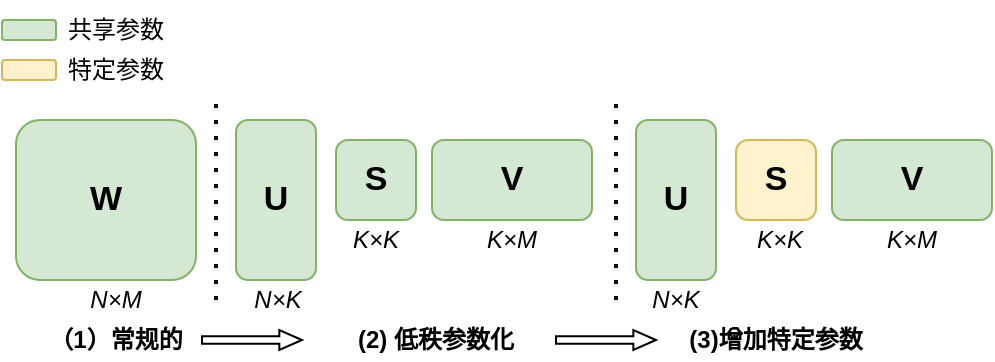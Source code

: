<mxfile version="22.1.16" type="device">
  <diagram name="第 1 页" id="iF8MFXbjkBzksL31KR3i">
    <mxGraphModel dx="4410" dy="621" grid="1" gridSize="10" guides="1" tooltips="1" connect="1" arrows="1" fold="1" page="1" pageScale="1" pageWidth="3300" pageHeight="4681" math="0" shadow="0">
      <root>
        <mxCell id="0" />
        <mxCell id="1" parent="0" />
        <mxCell id="R5xB0aFQ8kDhO29mvLJs-1" value="&lt;b&gt;&lt;font style=&quot;font-size: 17px;&quot;&gt;W&lt;/font&gt;&lt;/b&gt;" style="rounded=1;whiteSpace=wrap;html=1;fillColor=#d5e8d4;strokeColor=#82b366;" parent="1" vertex="1">
          <mxGeometry x="-260" y="120" width="90" height="80" as="geometry" />
        </mxCell>
        <mxCell id="R5xB0aFQ8kDhO29mvLJs-2" value="" style="endArrow=none;dashed=1;html=1;dashPattern=1 3;strokeWidth=2;rounded=0;" parent="1" edge="1">
          <mxGeometry width="50" height="50" relative="1" as="geometry">
            <mxPoint x="-160" y="210" as="sourcePoint" />
            <mxPoint x="-160" y="110" as="targetPoint" />
          </mxGeometry>
        </mxCell>
        <mxCell id="R5xB0aFQ8kDhO29mvLJs-3" value="&lt;b&gt;&lt;font style=&quot;font-size: 17px;&quot;&gt;U&lt;/font&gt;&lt;/b&gt;" style="rounded=1;whiteSpace=wrap;html=1;fillColor=#d5e8d4;strokeColor=#82b366;" parent="1" vertex="1">
          <mxGeometry x="-150" y="120" width="40" height="80" as="geometry" />
        </mxCell>
        <mxCell id="R5xB0aFQ8kDhO29mvLJs-4" value="&lt;b&gt;&lt;font style=&quot;font-size: 17px;&quot;&gt;S&lt;/font&gt;&lt;/b&gt;" style="rounded=1;whiteSpace=wrap;html=1;fillColor=#d5e8d4;strokeColor=#82b366;" parent="1" vertex="1">
          <mxGeometry x="-100" y="130" width="40" height="40" as="geometry" />
        </mxCell>
        <mxCell id="R5xB0aFQ8kDhO29mvLJs-5" value="&lt;b&gt;&lt;font style=&quot;font-size: 17px;&quot;&gt;V&lt;/font&gt;&lt;/b&gt;" style="rounded=1;whiteSpace=wrap;html=1;fillColor=#d5e8d4;strokeColor=#82b366;direction=south;" parent="1" vertex="1">
          <mxGeometry x="-52" y="130" width="80" height="40" as="geometry" />
        </mxCell>
        <mxCell id="R5xB0aFQ8kDhO29mvLJs-6" value="" style="endArrow=none;dashed=1;html=1;dashPattern=1 3;strokeWidth=2;rounded=0;" parent="1" edge="1">
          <mxGeometry width="50" height="50" relative="1" as="geometry">
            <mxPoint x="40" y="210" as="sourcePoint" />
            <mxPoint x="40" y="110" as="targetPoint" />
          </mxGeometry>
        </mxCell>
        <mxCell id="R5xB0aFQ8kDhO29mvLJs-7" value="&lt;b&gt;&lt;font style=&quot;font-size: 17px;&quot;&gt;U&lt;/font&gt;&lt;/b&gt;" style="rounded=1;whiteSpace=wrap;html=1;fillColor=#d5e8d4;strokeColor=#82b366;" parent="1" vertex="1">
          <mxGeometry x="50" y="120" width="40" height="80" as="geometry" />
        </mxCell>
        <mxCell id="R5xB0aFQ8kDhO29mvLJs-8" value="&lt;b style=&quot;border-color: var(--border-color);&quot;&gt;&lt;font style=&quot;border-color: var(--border-color); font-size: 17px;&quot;&gt;S&lt;/font&gt;&lt;/b&gt;" style="rounded=1;whiteSpace=wrap;html=1;fillColor=#fff2cc;strokeColor=#d6b656;" parent="1" vertex="1">
          <mxGeometry x="100" y="130" width="40" height="40" as="geometry" />
        </mxCell>
        <mxCell id="R5xB0aFQ8kDhO29mvLJs-9" value="&lt;b style=&quot;border-color: var(--border-color);&quot;&gt;&lt;font style=&quot;border-color: var(--border-color); font-size: 17px;&quot;&gt;V&lt;/font&gt;&lt;/b&gt;" style="rounded=1;whiteSpace=wrap;html=1;fillColor=#d5e8d4;strokeColor=#82b366;direction=south;" parent="1" vertex="1">
          <mxGeometry x="148" y="130" width="80" height="40" as="geometry" />
        </mxCell>
        <mxCell id="R5xB0aFQ8kDhO29mvLJs-10" value="&lt;b&gt;（1）常规的&lt;/b&gt;" style="text;html=1;strokeColor=none;fillColor=none;align=center;verticalAlign=middle;whiteSpace=wrap;rounded=0;" parent="1" vertex="1">
          <mxGeometry x="-250" y="220" width="80" height="20" as="geometry" />
        </mxCell>
        <mxCell id="R5xB0aFQ8kDhO29mvLJs-11" value="&lt;b&gt;(2) 低秩参数化&lt;/b&gt;" style="text;html=1;strokeColor=none;fillColor=none;align=center;verticalAlign=middle;whiteSpace=wrap;rounded=0;" parent="1" vertex="1">
          <mxGeometry x="-110" y="220" width="120" height="20" as="geometry" />
        </mxCell>
        <mxCell id="R5xB0aFQ8kDhO29mvLJs-12" value="&lt;b&gt;(3)增加特定参数&lt;br&gt;&lt;/b&gt;" style="text;html=1;strokeColor=none;fillColor=none;align=center;verticalAlign=middle;whiteSpace=wrap;rounded=0;" parent="1" vertex="1">
          <mxGeometry x="60" y="220" width="120" height="20" as="geometry" />
        </mxCell>
        <mxCell id="R5xB0aFQ8kDhO29mvLJs-13" value="" style="html=1;shadow=0;dashed=0;align=center;verticalAlign=middle;shape=mxgraph.arrows2.arrow;dy=0.62;dx=11.33;notch=0;" parent="1" vertex="1">
          <mxGeometry x="-167" y="225" width="50" height="10" as="geometry" />
        </mxCell>
        <mxCell id="R5xB0aFQ8kDhO29mvLJs-14" value="" style="html=1;shadow=0;dashed=0;align=center;verticalAlign=middle;shape=mxgraph.arrows2.arrow;dy=0.62;dx=11.33;notch=0;" parent="1" vertex="1">
          <mxGeometry x="10" y="225" width="50" height="10" as="geometry" />
        </mxCell>
        <mxCell id="R5xB0aFQ8kDhO29mvLJs-15" value="N×M" style="text;html=1;strokeColor=none;fillColor=none;align=center;verticalAlign=middle;whiteSpace=wrap;rounded=0;fontStyle=2" parent="1" vertex="1">
          <mxGeometry x="-240" y="195" width="60" height="30" as="geometry" />
        </mxCell>
        <mxCell id="R5xB0aFQ8kDhO29mvLJs-16" value="N×K" style="text;html=1;strokeColor=none;fillColor=none;align=center;verticalAlign=middle;whiteSpace=wrap;rounded=0;fontStyle=2" parent="1" vertex="1">
          <mxGeometry x="-159" y="195" width="60" height="30" as="geometry" />
        </mxCell>
        <mxCell id="R5xB0aFQ8kDhO29mvLJs-17" value="K×K" style="text;html=1;strokeColor=none;fillColor=none;align=center;verticalAlign=middle;whiteSpace=wrap;rounded=0;fontStyle=2" parent="1" vertex="1">
          <mxGeometry x="-110" y="165" width="60" height="30" as="geometry" />
        </mxCell>
        <mxCell id="R5xB0aFQ8kDhO29mvLJs-18" value="K×M" style="text;html=1;strokeColor=none;fillColor=none;align=center;verticalAlign=middle;whiteSpace=wrap;rounded=0;fontStyle=2" parent="1" vertex="1">
          <mxGeometry x="-42" y="165" width="60" height="30" as="geometry" />
        </mxCell>
        <mxCell id="R5xB0aFQ8kDhO29mvLJs-19" value="N×K" style="text;html=1;strokeColor=none;fillColor=none;align=center;verticalAlign=middle;whiteSpace=wrap;rounded=0;fontStyle=2" parent="1" vertex="1">
          <mxGeometry x="40" y="195" width="60" height="30" as="geometry" />
        </mxCell>
        <mxCell id="R5xB0aFQ8kDhO29mvLJs-22" value="K×K" style="text;html=1;strokeColor=none;fillColor=none;align=center;verticalAlign=middle;whiteSpace=wrap;rounded=0;fontStyle=2" parent="1" vertex="1">
          <mxGeometry x="92" y="165" width="60" height="30" as="geometry" />
        </mxCell>
        <mxCell id="R5xB0aFQ8kDhO29mvLJs-23" value="K×M" style="text;html=1;strokeColor=none;fillColor=none;align=center;verticalAlign=middle;whiteSpace=wrap;rounded=0;fontStyle=2" parent="1" vertex="1">
          <mxGeometry x="158" y="165" width="60" height="30" as="geometry" />
        </mxCell>
        <mxCell id="sk32HBXBo18XLRUoy6OK-1" value="" style="rounded=1;whiteSpace=wrap;html=1;fillColor=#d5e8d4;strokeColor=#82b366;" parent="1" vertex="1">
          <mxGeometry x="-267" y="70" width="27" height="10" as="geometry" />
        </mxCell>
        <mxCell id="sk32HBXBo18XLRUoy6OK-2" value="共享参数" style="text;html=1;strokeColor=none;fillColor=none;align=center;verticalAlign=middle;whiteSpace=wrap;rounded=0;" parent="1" vertex="1">
          <mxGeometry x="-240" y="60" width="60" height="30" as="geometry" />
        </mxCell>
        <mxCell id="sk32HBXBo18XLRUoy6OK-3" value="" style="rounded=1;whiteSpace=wrap;html=1;fillColor=#fff2cc;strokeColor=#d6b656;" parent="1" vertex="1">
          <mxGeometry x="-267" y="90" width="27" height="10" as="geometry" />
        </mxCell>
        <mxCell id="sk32HBXBo18XLRUoy6OK-4" value="特定参数" style="text;html=1;strokeColor=none;fillColor=none;align=center;verticalAlign=middle;whiteSpace=wrap;rounded=0;" parent="1" vertex="1">
          <mxGeometry x="-240" y="80" width="60" height="30" as="geometry" />
        </mxCell>
      </root>
    </mxGraphModel>
  </diagram>
</mxfile>
